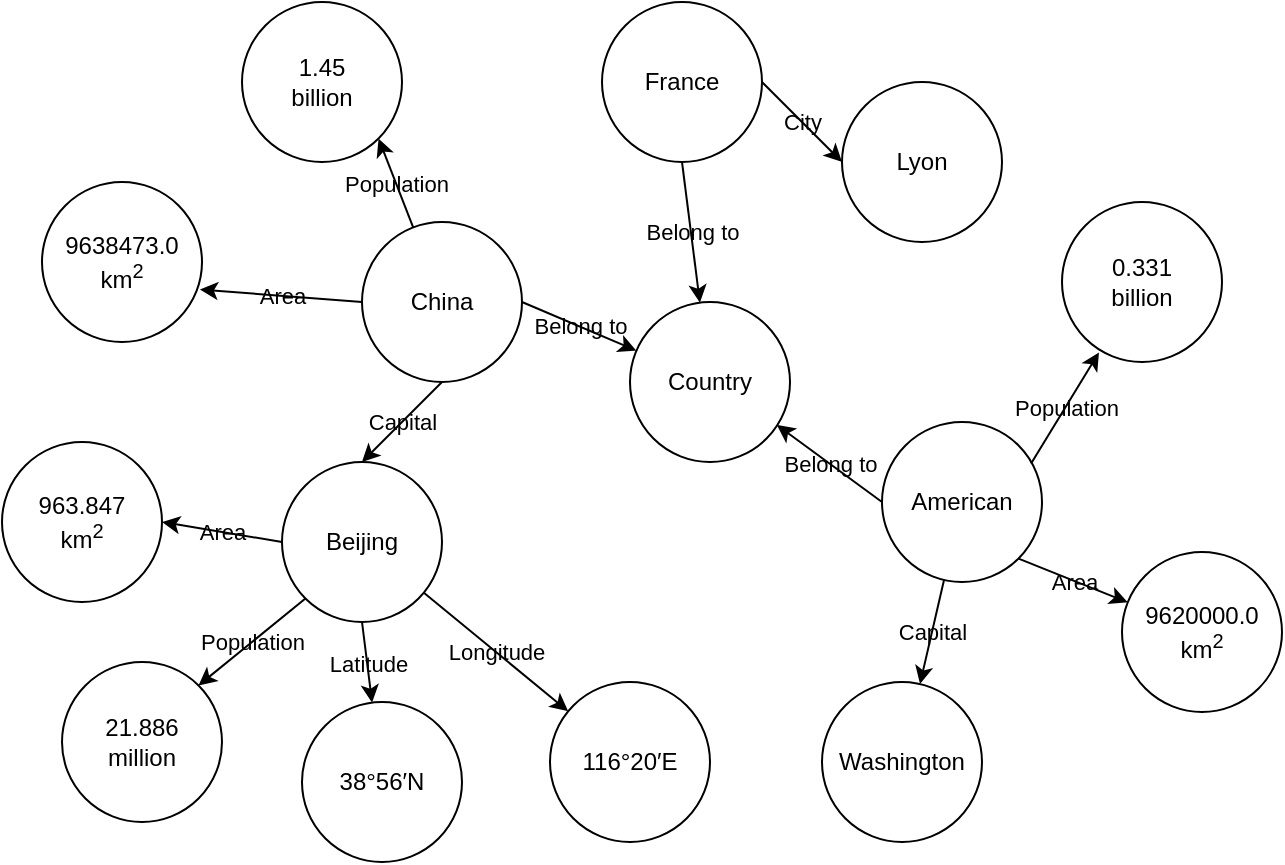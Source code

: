 <mxfile version="20.8.21" type="github"><diagram name="第 1 页" id="ihlzE1EfWTzNSZbmU6KK"><mxGraphModel dx="1037" dy="806" grid="1" gridSize="10" guides="1" tooltips="1" connect="1" arrows="1" fold="1" page="1" pageScale="1" pageWidth="827" pageHeight="1169" math="0" shadow="0"><root><mxCell id="0"/><mxCell id="1" parent="0"/><mxCell id="6W9EG7xph9t5YIbjDuCx-1" value="China" style="ellipse;whiteSpace=wrap;html=1;aspect=fixed;" vertex="1" parent="1"><mxGeometry x="240" y="340" width="80" height="80" as="geometry"/></mxCell><mxCell id="6W9EG7xph9t5YIbjDuCx-3" value="1.45&lt;br&gt;billion" style="ellipse;whiteSpace=wrap;html=1;aspect=fixed;" vertex="1" parent="1"><mxGeometry x="180" y="230" width="80" height="80" as="geometry"/></mxCell><mxCell id="6W9EG7xph9t5YIbjDuCx-4" value="9638473.0&lt;br&gt;km&lt;sup&gt;2&lt;/sup&gt;" style="ellipse;whiteSpace=wrap;html=1;aspect=fixed;" vertex="1" parent="1"><mxGeometry x="80" y="320" width="80" height="80" as="geometry"/></mxCell><mxCell id="6W9EG7xph9t5YIbjDuCx-5" value="Beijing" style="ellipse;whiteSpace=wrap;html=1;aspect=fixed;" vertex="1" parent="1"><mxGeometry x="200" y="460" width="80" height="80" as="geometry"/></mxCell><mxCell id="6W9EG7xph9t5YIbjDuCx-6" value="963.847&lt;br&gt;km&lt;sup&gt;2&lt;/sup&gt;" style="ellipse;whiteSpace=wrap;html=1;aspect=fixed;" vertex="1" parent="1"><mxGeometry x="60" y="450" width="80" height="80" as="geometry"/></mxCell><mxCell id="6W9EG7xph9t5YIbjDuCx-7" value="&lt;font color=&quot;#000000&quot;&gt;21.886&lt;br&gt;million&lt;/font&gt;" style="ellipse;whiteSpace=wrap;html=1;aspect=fixed;" vertex="1" parent="1"><mxGeometry x="90" y="560" width="80" height="80" as="geometry"/></mxCell><mxCell id="6W9EG7xph9t5YIbjDuCx-8" value="38°56′N" style="ellipse;whiteSpace=wrap;html=1;aspect=fixed;fontColor=#000000;" vertex="1" parent="1"><mxGeometry x="210" y="580" width="80" height="80" as="geometry"/></mxCell><mxCell id="6W9EG7xph9t5YIbjDuCx-9" value="116°20′E" style="ellipse;whiteSpace=wrap;html=1;aspect=fixed;fontColor=#000000;" vertex="1" parent="1"><mxGeometry x="334" y="570" width="80" height="80" as="geometry"/></mxCell><mxCell id="6W9EG7xph9t5YIbjDuCx-10" value="Country" style="ellipse;whiteSpace=wrap;html=1;aspect=fixed;fontColor=#000000;" vertex="1" parent="1"><mxGeometry x="374" y="380" width="80" height="80" as="geometry"/></mxCell><mxCell id="6W9EG7xph9t5YIbjDuCx-11" value="France" style="ellipse;whiteSpace=wrap;html=1;aspect=fixed;fontColor=#000000;" vertex="1" parent="1"><mxGeometry x="360" y="230" width="80" height="80" as="geometry"/></mxCell><mxCell id="6W9EG7xph9t5YIbjDuCx-12" value="American" style="ellipse;whiteSpace=wrap;html=1;aspect=fixed;fontColor=#000000;" vertex="1" parent="1"><mxGeometry x="500" y="440" width="80" height="80" as="geometry"/></mxCell><mxCell id="6W9EG7xph9t5YIbjDuCx-13" value="Lyon" style="ellipse;whiteSpace=wrap;html=1;aspect=fixed;fontColor=#000000;" vertex="1" parent="1"><mxGeometry x="480" y="270" width="80" height="80" as="geometry"/></mxCell><mxCell id="6W9EG7xph9t5YIbjDuCx-14" value="0.331&lt;br&gt;billion" style="ellipse;whiteSpace=wrap;html=1;aspect=fixed;fontColor=#000000;" vertex="1" parent="1"><mxGeometry x="590" y="330" width="80" height="80" as="geometry"/></mxCell><mxCell id="6W9EG7xph9t5YIbjDuCx-15" value="9620000.0&lt;br&gt;km&lt;sup&gt;2&lt;/sup&gt;" style="ellipse;whiteSpace=wrap;html=1;aspect=fixed;fontColor=#000000;" vertex="1" parent="1"><mxGeometry x="620" y="505" width="80" height="80" as="geometry"/></mxCell><mxCell id="6W9EG7xph9t5YIbjDuCx-16" value="Washington" style="ellipse;whiteSpace=wrap;html=1;aspect=fixed;fontColor=#000000;" vertex="1" parent="1"><mxGeometry x="470" y="570" width="80" height="80" as="geometry"/></mxCell><mxCell id="6W9EG7xph9t5YIbjDuCx-42" value="" style="endArrow=classic;html=1;rounded=0;fontColor=#000000;entryX=1;entryY=1;entryDx=0;entryDy=0;" edge="1" parent="1" source="6W9EG7xph9t5YIbjDuCx-1" target="6W9EG7xph9t5YIbjDuCx-3"><mxGeometry relative="1" as="geometry"><mxPoint x="280" y="340" as="sourcePoint"/><mxPoint x="380" y="340" as="targetPoint"/></mxGeometry></mxCell><mxCell id="6W9EG7xph9t5YIbjDuCx-43" value="Population" style="edgeLabel;resizable=0;html=1;align=center;verticalAlign=middle;shadow=0;labelBackgroundColor=none;fontColor=#000000;fillColor=none;" connectable="0" vertex="1" parent="6W9EG7xph9t5YIbjDuCx-42"><mxGeometry relative="1" as="geometry"/></mxCell><mxCell id="6W9EG7xph9t5YIbjDuCx-44" value="" style="endArrow=classic;html=1;rounded=0;fontColor=#000000;exitX=0;exitY=0.5;exitDx=0;exitDy=0;entryX=0.987;entryY=0.672;entryDx=0;entryDy=0;entryPerimeter=0;" edge="1" parent="1" source="6W9EG7xph9t5YIbjDuCx-1" target="6W9EG7xph9t5YIbjDuCx-4"><mxGeometry relative="1" as="geometry"><mxPoint x="180" y="430" as="sourcePoint"/><mxPoint x="280" y="430" as="targetPoint"/></mxGeometry></mxCell><mxCell id="6W9EG7xph9t5YIbjDuCx-45" value="Area" style="edgeLabel;resizable=0;html=1;align=center;verticalAlign=middle;shadow=0;labelBackgroundColor=none;fontColor=#000000;fillColor=none;" connectable="0" vertex="1" parent="6W9EG7xph9t5YIbjDuCx-44"><mxGeometry relative="1" as="geometry"/></mxCell><mxCell id="6W9EG7xph9t5YIbjDuCx-46" value="" style="endArrow=classic;html=1;rounded=0;fontColor=#000000;exitX=0.5;exitY=1;exitDx=0;exitDy=0;entryX=0.5;entryY=0;entryDx=0;entryDy=0;" edge="1" parent="1" source="6W9EG7xph9t5YIbjDuCx-1" target="6W9EG7xph9t5YIbjDuCx-5"><mxGeometry relative="1" as="geometry"><mxPoint x="140" y="430" as="sourcePoint"/><mxPoint x="240" y="430" as="targetPoint"/></mxGeometry></mxCell><mxCell id="6W9EG7xph9t5YIbjDuCx-47" value="Capital" style="edgeLabel;resizable=0;html=1;align=center;verticalAlign=middle;shadow=0;labelBackgroundColor=none;fontColor=#000000;fillColor=none;" connectable="0" vertex="1" parent="6W9EG7xph9t5YIbjDuCx-46"><mxGeometry relative="1" as="geometry"/></mxCell><mxCell id="6W9EG7xph9t5YIbjDuCx-48" value="" style="endArrow=classic;html=1;rounded=0;fontColor=#000000;exitX=0;exitY=0.5;exitDx=0;exitDy=0;entryX=1;entryY=0.5;entryDx=0;entryDy=0;" edge="1" parent="1" source="6W9EG7xph9t5YIbjDuCx-5" target="6W9EG7xph9t5YIbjDuCx-6"><mxGeometry relative="1" as="geometry"><mxPoint x="30" y="410" as="sourcePoint"/><mxPoint x="130" y="410" as="targetPoint"/></mxGeometry></mxCell><mxCell id="6W9EG7xph9t5YIbjDuCx-49" value="Area" style="edgeLabel;resizable=0;html=1;align=center;verticalAlign=middle;shadow=0;labelBackgroundColor=none;fontColor=#000000;fillColor=none;" connectable="0" vertex="1" parent="6W9EG7xph9t5YIbjDuCx-48"><mxGeometry relative="1" as="geometry"/></mxCell><mxCell id="6W9EG7xph9t5YIbjDuCx-50" value="" style="endArrow=classic;html=1;rounded=0;fontColor=#000000;exitX=0;exitY=1;exitDx=0;exitDy=0;entryX=1;entryY=0;entryDx=0;entryDy=0;" edge="1" parent="1" source="6W9EG7xph9t5YIbjDuCx-5" target="6W9EG7xph9t5YIbjDuCx-7"><mxGeometry relative="1" as="geometry"><mxPoint x="50" y="550" as="sourcePoint"/><mxPoint x="150" y="550" as="targetPoint"/></mxGeometry></mxCell><mxCell id="6W9EG7xph9t5YIbjDuCx-51" value="Population" style="edgeLabel;resizable=0;html=1;align=center;verticalAlign=middle;shadow=0;labelBackgroundColor=none;fontColor=#000000;fillColor=none;" connectable="0" vertex="1" parent="6W9EG7xph9t5YIbjDuCx-50"><mxGeometry relative="1" as="geometry"/></mxCell><mxCell id="6W9EG7xph9t5YIbjDuCx-52" value="" style="endArrow=classic;html=1;rounded=0;fontColor=#000000;exitX=0.5;exitY=1;exitDx=0;exitDy=0;" edge="1" parent="1" source="6W9EG7xph9t5YIbjDuCx-5" target="6W9EG7xph9t5YIbjDuCx-8"><mxGeometry relative="1" as="geometry"><mxPoint x="360" y="700" as="sourcePoint"/><mxPoint x="460" y="700" as="targetPoint"/></mxGeometry></mxCell><mxCell id="6W9EG7xph9t5YIbjDuCx-53" value="Latitude" style="edgeLabel;resizable=0;html=1;align=center;verticalAlign=middle;shadow=0;labelBackgroundColor=none;fontColor=#000000;fillColor=none;" connectable="0" vertex="1" parent="6W9EG7xph9t5YIbjDuCx-52"><mxGeometry relative="1" as="geometry"/></mxCell><mxCell id="6W9EG7xph9t5YIbjDuCx-54" value="" style="endArrow=classic;html=1;rounded=0;fontColor=#000000;exitX=1;exitY=0.5;exitDx=0;exitDy=0;" edge="1" parent="1" source="6W9EG7xph9t5YIbjDuCx-1" target="6W9EG7xph9t5YIbjDuCx-10"><mxGeometry relative="1" as="geometry"><mxPoint x="350" y="90" as="sourcePoint"/><mxPoint x="450" y="90" as="targetPoint"/></mxGeometry></mxCell><mxCell id="6W9EG7xph9t5YIbjDuCx-55" value="Belong to" style="edgeLabel;resizable=0;html=1;align=center;verticalAlign=middle;shadow=0;labelBackgroundColor=none;fontColor=#000000;fillColor=none;" connectable="0" vertex="1" parent="6W9EG7xph9t5YIbjDuCx-54"><mxGeometry relative="1" as="geometry"/></mxCell><mxCell id="6W9EG7xph9t5YIbjDuCx-56" value="" style="endArrow=classic;html=1;rounded=0;fontColor=#000000;exitX=0.5;exitY=1;exitDx=0;exitDy=0;" edge="1" parent="1" source="6W9EG7xph9t5YIbjDuCx-11" target="6W9EG7xph9t5YIbjDuCx-10"><mxGeometry relative="1" as="geometry"><mxPoint x="340" y="70" as="sourcePoint"/><mxPoint x="440" y="70" as="targetPoint"/></mxGeometry></mxCell><mxCell id="6W9EG7xph9t5YIbjDuCx-57" value="Belong to" style="edgeLabel;resizable=0;html=1;align=center;verticalAlign=middle;shadow=0;labelBackgroundColor=none;fontColor=#000000;fillColor=none;" connectable="0" vertex="1" parent="6W9EG7xph9t5YIbjDuCx-56"><mxGeometry relative="1" as="geometry"/></mxCell><mxCell id="6W9EG7xph9t5YIbjDuCx-58" value="" style="endArrow=classic;html=1;rounded=0;fontColor=#000000;exitX=1;exitY=0.5;exitDx=0;exitDy=0;entryX=0;entryY=0.5;entryDx=0;entryDy=0;" edge="1" parent="1" source="6W9EG7xph9t5YIbjDuCx-11" target="6W9EG7xph9t5YIbjDuCx-13"><mxGeometry relative="1" as="geometry"><mxPoint x="500" y="170" as="sourcePoint"/><mxPoint x="600" y="170" as="targetPoint"/></mxGeometry></mxCell><mxCell id="6W9EG7xph9t5YIbjDuCx-59" value="City" style="edgeLabel;resizable=0;html=1;align=center;verticalAlign=middle;shadow=0;labelBackgroundColor=none;fontColor=#000000;fillColor=none;" connectable="0" vertex="1" parent="6W9EG7xph9t5YIbjDuCx-58"><mxGeometry relative="1" as="geometry"/></mxCell><mxCell id="6W9EG7xph9t5YIbjDuCx-62" value="" style="endArrow=classic;html=1;rounded=0;fontColor=#000000;exitX=0;exitY=0.5;exitDx=0;exitDy=0;entryX=0.918;entryY=0.769;entryDx=0;entryDy=0;entryPerimeter=0;" edge="1" parent="1" source="6W9EG7xph9t5YIbjDuCx-12" target="6W9EG7xph9t5YIbjDuCx-10"><mxGeometry relative="1" as="geometry"><mxPoint x="660" y="190" as="sourcePoint"/><mxPoint x="760" y="190" as="targetPoint"/></mxGeometry></mxCell><mxCell id="6W9EG7xph9t5YIbjDuCx-63" value="Belong to" style="edgeLabel;resizable=0;html=1;align=center;verticalAlign=middle;shadow=0;labelBackgroundColor=none;fontColor=#000000;fillColor=none;" connectable="0" vertex="1" parent="6W9EG7xph9t5YIbjDuCx-62"><mxGeometry relative="1" as="geometry"/></mxCell><mxCell id="6W9EG7xph9t5YIbjDuCx-64" value="" style="endArrow=classic;html=1;rounded=0;fontColor=#000000;exitX=1;exitY=1;exitDx=0;exitDy=0;" edge="1" parent="1" source="6W9EG7xph9t5YIbjDuCx-12" target="6W9EG7xph9t5YIbjDuCx-15"><mxGeometry relative="1" as="geometry"><mxPoint x="690" y="450" as="sourcePoint"/><mxPoint x="790" y="450" as="targetPoint"/></mxGeometry></mxCell><mxCell id="6W9EG7xph9t5YIbjDuCx-65" value="Area" style="edgeLabel;resizable=0;html=1;align=center;verticalAlign=middle;shadow=0;labelBackgroundColor=none;fontColor=#000000;fillColor=none;" connectable="0" vertex="1" parent="6W9EG7xph9t5YIbjDuCx-64"><mxGeometry relative="1" as="geometry"/></mxCell><mxCell id="6W9EG7xph9t5YIbjDuCx-66" value="" style="endArrow=classic;html=1;rounded=0;fontColor=#000000;" edge="1" parent="1" source="6W9EG7xph9t5YIbjDuCx-12" target="6W9EG7xph9t5YIbjDuCx-16"><mxGeometry relative="1" as="geometry"><mxPoint x="580" y="640" as="sourcePoint"/><mxPoint x="680" y="640" as="targetPoint"/></mxGeometry></mxCell><mxCell id="6W9EG7xph9t5YIbjDuCx-67" value="Capital" style="edgeLabel;resizable=0;html=1;align=center;verticalAlign=middle;shadow=0;labelBackgroundColor=none;fontColor=#000000;fillColor=none;" connectable="0" vertex="1" parent="6W9EG7xph9t5YIbjDuCx-66"><mxGeometry relative="1" as="geometry"/></mxCell><mxCell id="6W9EG7xph9t5YIbjDuCx-68" value="" style="endArrow=classic;html=1;rounded=0;fontColor=#000000;exitX=0.932;exitY=0.26;exitDx=0;exitDy=0;exitPerimeter=0;entryX=0.231;entryY=0.94;entryDx=0;entryDy=0;entryPerimeter=0;" edge="1" parent="1" source="6W9EG7xph9t5YIbjDuCx-12" target="6W9EG7xph9t5YIbjDuCx-14"><mxGeometry relative="1" as="geometry"><mxPoint x="710" y="450" as="sourcePoint"/><mxPoint x="810" y="450" as="targetPoint"/></mxGeometry></mxCell><mxCell id="6W9EG7xph9t5YIbjDuCx-69" value="Population" style="edgeLabel;resizable=0;html=1;align=center;verticalAlign=middle;shadow=0;labelBackgroundColor=none;fontColor=#000000;fillColor=none;" connectable="0" vertex="1" parent="6W9EG7xph9t5YIbjDuCx-68"><mxGeometry relative="1" as="geometry"/></mxCell><mxCell id="6W9EG7xph9t5YIbjDuCx-70" value="" style="endArrow=classic;html=1;rounded=0;fontColor=#000000;" edge="1" parent="1" source="6W9EG7xph9t5YIbjDuCx-5" target="6W9EG7xph9t5YIbjDuCx-9"><mxGeometry relative="1" as="geometry"><mxPoint x="340" y="510" as="sourcePoint"/><mxPoint x="440" y="510" as="targetPoint"/></mxGeometry></mxCell><mxCell id="6W9EG7xph9t5YIbjDuCx-71" value="Longitude" style="edgeLabel;resizable=0;html=1;align=center;verticalAlign=middle;shadow=0;labelBackgroundColor=none;fontColor=#000000;fillColor=none;" connectable="0" vertex="1" parent="6W9EG7xph9t5YIbjDuCx-70"><mxGeometry relative="1" as="geometry"/></mxCell></root></mxGraphModel></diagram></mxfile>